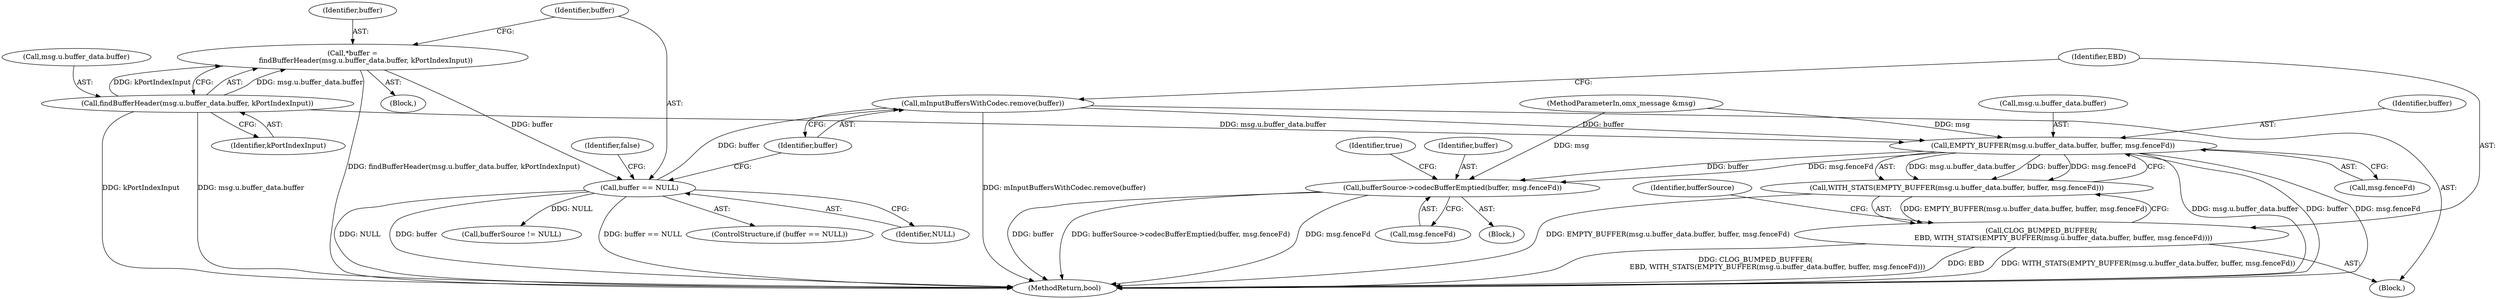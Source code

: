 digraph "0_Android_b351eabb428c7ca85a34513c64601f437923d576_8@API" {
"1000242" [label="(Call,mInputBuffersWithCodec.remove(buffer))"];
"1000234" [label="(Call,buffer == NULL)"];
"1000222" [label="(Call,*buffer =\n            findBufferHeader(msg.u.buffer_data.buffer, kPortIndexInput))"];
"1000224" [label="(Call,findBufferHeader(msg.u.buffer_data.buffer, kPortIndexInput))"];
"1000247" [label="(Call,EMPTY_BUFFER(msg.u.buffer_data.buffer, buffer, msg.fenceFd))"];
"1000246" [label="(Call,WITH_STATS(EMPTY_BUFFER(msg.u.buffer_data.buffer, buffer, msg.fenceFd)))"];
"1000244" [label="(Call,CLOG_BUMPED_BUFFER(\n                    EBD, WITH_STATS(EMPTY_BUFFER(msg.u.buffer_data.buffer, buffer, msg.fenceFd))))"];
"1000264" [label="(Call,bufferSource->codecBufferEmptied(buffer, msg.fenceFd))"];
"1000260" [label="(Call,bufferSource != NULL)"];
"1000273" [label="(MethodReturn,bool)"];
"1000243" [label="(Identifier,buffer)"];
"1000242" [label="(Call,mInputBuffersWithCodec.remove(buffer))"];
"1000232" [label="(Identifier,kPortIndexInput)"];
"1000223" [label="(Identifier,buffer)"];
"1000245" [label="(Identifier,EBD)"];
"1000235" [label="(Identifier,buffer)"];
"1000222" [label="(Call,*buffer =\n            findBufferHeader(msg.u.buffer_data.buffer, kPortIndexInput))"];
"1000263" [label="(Block,)"];
"1000101" [label="(MethodParameterIn,omx_message &msg)"];
"1000256" [label="(Call,msg.fenceFd)"];
"1000270" [label="(Identifier,true)"];
"1000233" [label="(ControlStructure,if (buffer == NULL))"];
"1000266" [label="(Call,msg.fenceFd)"];
"1000248" [label="(Call,msg.u.buffer_data.buffer)"];
"1000225" [label="(Call,msg.u.buffer_data.buffer)"];
"1000224" [label="(Call,findBufferHeader(msg.u.buffer_data.buffer, kPortIndexInput))"];
"1000244" [label="(Call,CLOG_BUMPED_BUFFER(\n                    EBD, WITH_STATS(EMPTY_BUFFER(msg.u.buffer_data.buffer, buffer, msg.fenceFd))))"];
"1000264" [label="(Call,bufferSource->codecBufferEmptied(buffer, msg.fenceFd))"];
"1000236" [label="(Identifier,NULL)"];
"1000246" [label="(Call,WITH_STATS(EMPTY_BUFFER(msg.u.buffer_data.buffer, buffer, msg.fenceFd)))"];
"1000261" [label="(Identifier,bufferSource)"];
"1000240" [label="(Block,)"];
"1000265" [label="(Identifier,buffer)"];
"1000220" [label="(Block,)"];
"1000247" [label="(Call,EMPTY_BUFFER(msg.u.buffer_data.buffer, buffer, msg.fenceFd))"];
"1000234" [label="(Call,buffer == NULL)"];
"1000255" [label="(Identifier,buffer)"];
"1000239" [label="(Identifier,false)"];
"1000242" -> "1000240"  [label="AST: "];
"1000242" -> "1000243"  [label="CFG: "];
"1000243" -> "1000242"  [label="AST: "];
"1000245" -> "1000242"  [label="CFG: "];
"1000242" -> "1000273"  [label="DDG: mInputBuffersWithCodec.remove(buffer)"];
"1000234" -> "1000242"  [label="DDG: buffer"];
"1000242" -> "1000247"  [label="DDG: buffer"];
"1000234" -> "1000233"  [label="AST: "];
"1000234" -> "1000236"  [label="CFG: "];
"1000235" -> "1000234"  [label="AST: "];
"1000236" -> "1000234"  [label="AST: "];
"1000239" -> "1000234"  [label="CFG: "];
"1000243" -> "1000234"  [label="CFG: "];
"1000234" -> "1000273"  [label="DDG: NULL"];
"1000234" -> "1000273"  [label="DDG: buffer"];
"1000234" -> "1000273"  [label="DDG: buffer == NULL"];
"1000222" -> "1000234"  [label="DDG: buffer"];
"1000234" -> "1000260"  [label="DDG: NULL"];
"1000222" -> "1000220"  [label="AST: "];
"1000222" -> "1000224"  [label="CFG: "];
"1000223" -> "1000222"  [label="AST: "];
"1000224" -> "1000222"  [label="AST: "];
"1000235" -> "1000222"  [label="CFG: "];
"1000222" -> "1000273"  [label="DDG: findBufferHeader(msg.u.buffer_data.buffer, kPortIndexInput)"];
"1000224" -> "1000222"  [label="DDG: msg.u.buffer_data.buffer"];
"1000224" -> "1000222"  [label="DDG: kPortIndexInput"];
"1000224" -> "1000232"  [label="CFG: "];
"1000225" -> "1000224"  [label="AST: "];
"1000232" -> "1000224"  [label="AST: "];
"1000224" -> "1000273"  [label="DDG: msg.u.buffer_data.buffer"];
"1000224" -> "1000273"  [label="DDG: kPortIndexInput"];
"1000224" -> "1000247"  [label="DDG: msg.u.buffer_data.buffer"];
"1000247" -> "1000246"  [label="AST: "];
"1000247" -> "1000256"  [label="CFG: "];
"1000248" -> "1000247"  [label="AST: "];
"1000255" -> "1000247"  [label="AST: "];
"1000256" -> "1000247"  [label="AST: "];
"1000246" -> "1000247"  [label="CFG: "];
"1000247" -> "1000273"  [label="DDG: msg.u.buffer_data.buffer"];
"1000247" -> "1000273"  [label="DDG: buffer"];
"1000247" -> "1000273"  [label="DDG: msg.fenceFd"];
"1000247" -> "1000246"  [label="DDG: msg.u.buffer_data.buffer"];
"1000247" -> "1000246"  [label="DDG: buffer"];
"1000247" -> "1000246"  [label="DDG: msg.fenceFd"];
"1000101" -> "1000247"  [label="DDG: msg"];
"1000247" -> "1000264"  [label="DDG: buffer"];
"1000247" -> "1000264"  [label="DDG: msg.fenceFd"];
"1000246" -> "1000244"  [label="AST: "];
"1000244" -> "1000246"  [label="CFG: "];
"1000246" -> "1000273"  [label="DDG: EMPTY_BUFFER(msg.u.buffer_data.buffer, buffer, msg.fenceFd)"];
"1000246" -> "1000244"  [label="DDG: EMPTY_BUFFER(msg.u.buffer_data.buffer, buffer, msg.fenceFd)"];
"1000244" -> "1000240"  [label="AST: "];
"1000245" -> "1000244"  [label="AST: "];
"1000261" -> "1000244"  [label="CFG: "];
"1000244" -> "1000273"  [label="DDG: CLOG_BUMPED_BUFFER(\n                    EBD, WITH_STATS(EMPTY_BUFFER(msg.u.buffer_data.buffer, buffer, msg.fenceFd)))"];
"1000244" -> "1000273"  [label="DDG: EBD"];
"1000244" -> "1000273"  [label="DDG: WITH_STATS(EMPTY_BUFFER(msg.u.buffer_data.buffer, buffer, msg.fenceFd))"];
"1000264" -> "1000263"  [label="AST: "];
"1000264" -> "1000266"  [label="CFG: "];
"1000265" -> "1000264"  [label="AST: "];
"1000266" -> "1000264"  [label="AST: "];
"1000270" -> "1000264"  [label="CFG: "];
"1000264" -> "1000273"  [label="DDG: buffer"];
"1000264" -> "1000273"  [label="DDG: bufferSource->codecBufferEmptied(buffer, msg.fenceFd)"];
"1000264" -> "1000273"  [label="DDG: msg.fenceFd"];
"1000101" -> "1000264"  [label="DDG: msg"];
}
